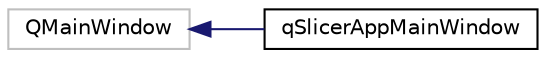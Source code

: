 digraph "Graphical Class Hierarchy"
{
  bgcolor="transparent";
  edge [fontname="Helvetica",fontsize="10",labelfontname="Helvetica",labelfontsize="10"];
  node [fontname="Helvetica",fontsize="10",shape=record];
  rankdir="LR";
  Node732 [label="QMainWindow",height=0.2,width=0.4,color="grey75"];
  Node732 -> Node0 [dir="back",color="midnightblue",fontsize="10",style="solid",fontname="Helvetica"];
  Node0 [label="qSlicerAppMainWindow",height=0.2,width=0.4,color="black",URL="$classqSlicerAppMainWindow.html"];
}
